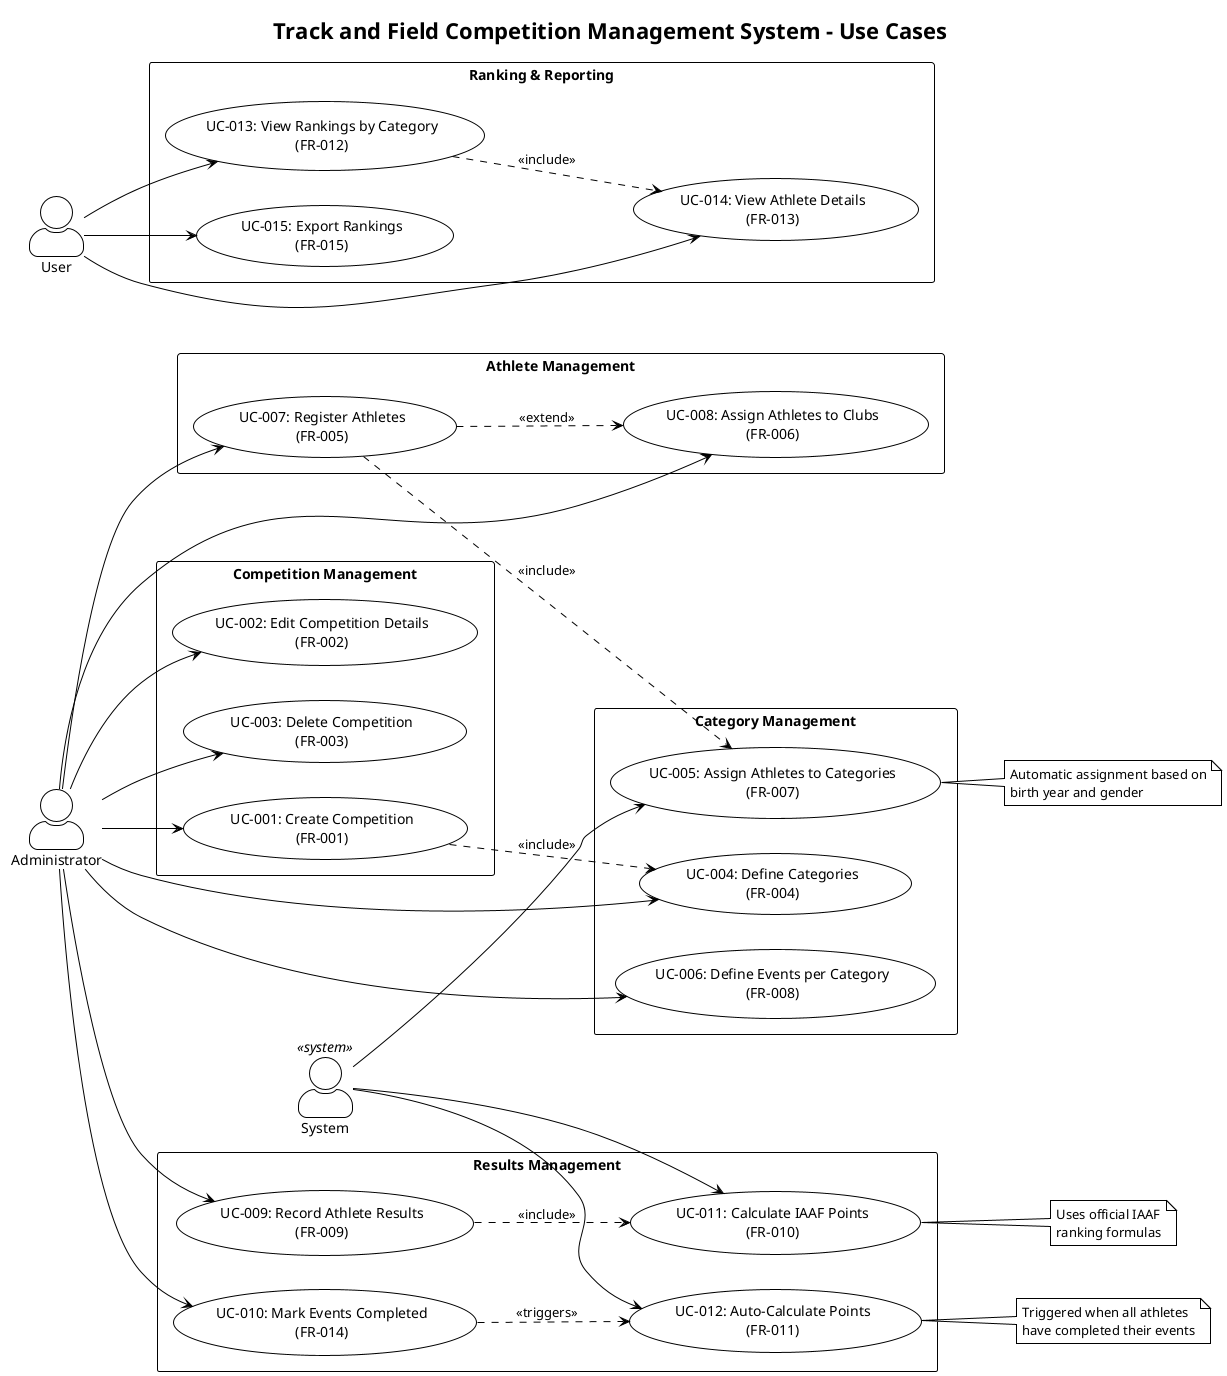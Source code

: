@startuml
!theme plain
title Track and Field Competition Management System - Use Cases

left to right direction
skinparam packageStyle rectangle
skinparam actorStyle awesome

actor "Administrator" as Admin
actor "User" as User
actor "System" as System <<system>>

rectangle "Competition Management" {
  usecase "UC-001: Create Competition\n(FR-001)" as UC001
  usecase "UC-002: Edit Competition Details\n(FR-002)" as UC002
  usecase "UC-003: Delete Competition\n(FR-003)" as UC003
}

rectangle "Category Management" {
  usecase "UC-004: Define Categories\n(FR-004)" as UC004
  usecase "UC-005: Assign Athletes to Categories\n(FR-007)" as UC005
  usecase "UC-006: Define Events per Category\n(FR-008)" as UC006
}

rectangle "Athlete Management" {
  usecase "UC-007: Register Athletes\n(FR-005)" as UC007
  usecase "UC-008: Assign Athletes to Clubs\n(FR-006)" as UC008
}

rectangle "Results Management" {
  usecase "UC-009: Record Athlete Results\n(FR-009)" as UC009
  usecase "UC-010: Mark Events Completed\n(FR-014)" as UC010
  usecase "UC-011: Calculate IAAF Points\n(FR-010)" as UC011
  usecase "UC-012: Auto-Calculate Points\n(FR-011)" as UC012
}

rectangle "Ranking & Reporting" {
  usecase "UC-013: View Rankings by Category\n(FR-012)" as UC013
  usecase "UC-014: View Athlete Details\n(FR-013)" as UC014
  usecase "UC-015: Export Rankings\n(FR-015)" as UC015
}

' Administrator relationships
Admin --> UC001
Admin --> UC002
Admin --> UC003
Admin --> UC004
Admin --> UC006
Admin --> UC007
Admin --> UC008
Admin --> UC009
Admin --> UC010

' User relationships
User --> UC013
User --> UC014
User --> UC015

' System relationships
System --> UC005
System --> UC011
System --> UC012

' Dependencies and extensions
UC001 ..> UC004 : <<include>>
UC007 ..> UC008 : <<extend>>
UC007 ..> UC005 : <<include>>
UC009 ..> UC011 : <<include>>
UC010 ..> UC012 : <<triggers>>
UC013 ..> UC014 : <<include>>

note right of UC005
  Automatic assignment based on
  birth year and gender
end note

note right of UC011
  Uses official IAAF
  ranking formulas
end note

note right of UC012
  Triggered when all athletes
  have completed their events
end note

@enduml